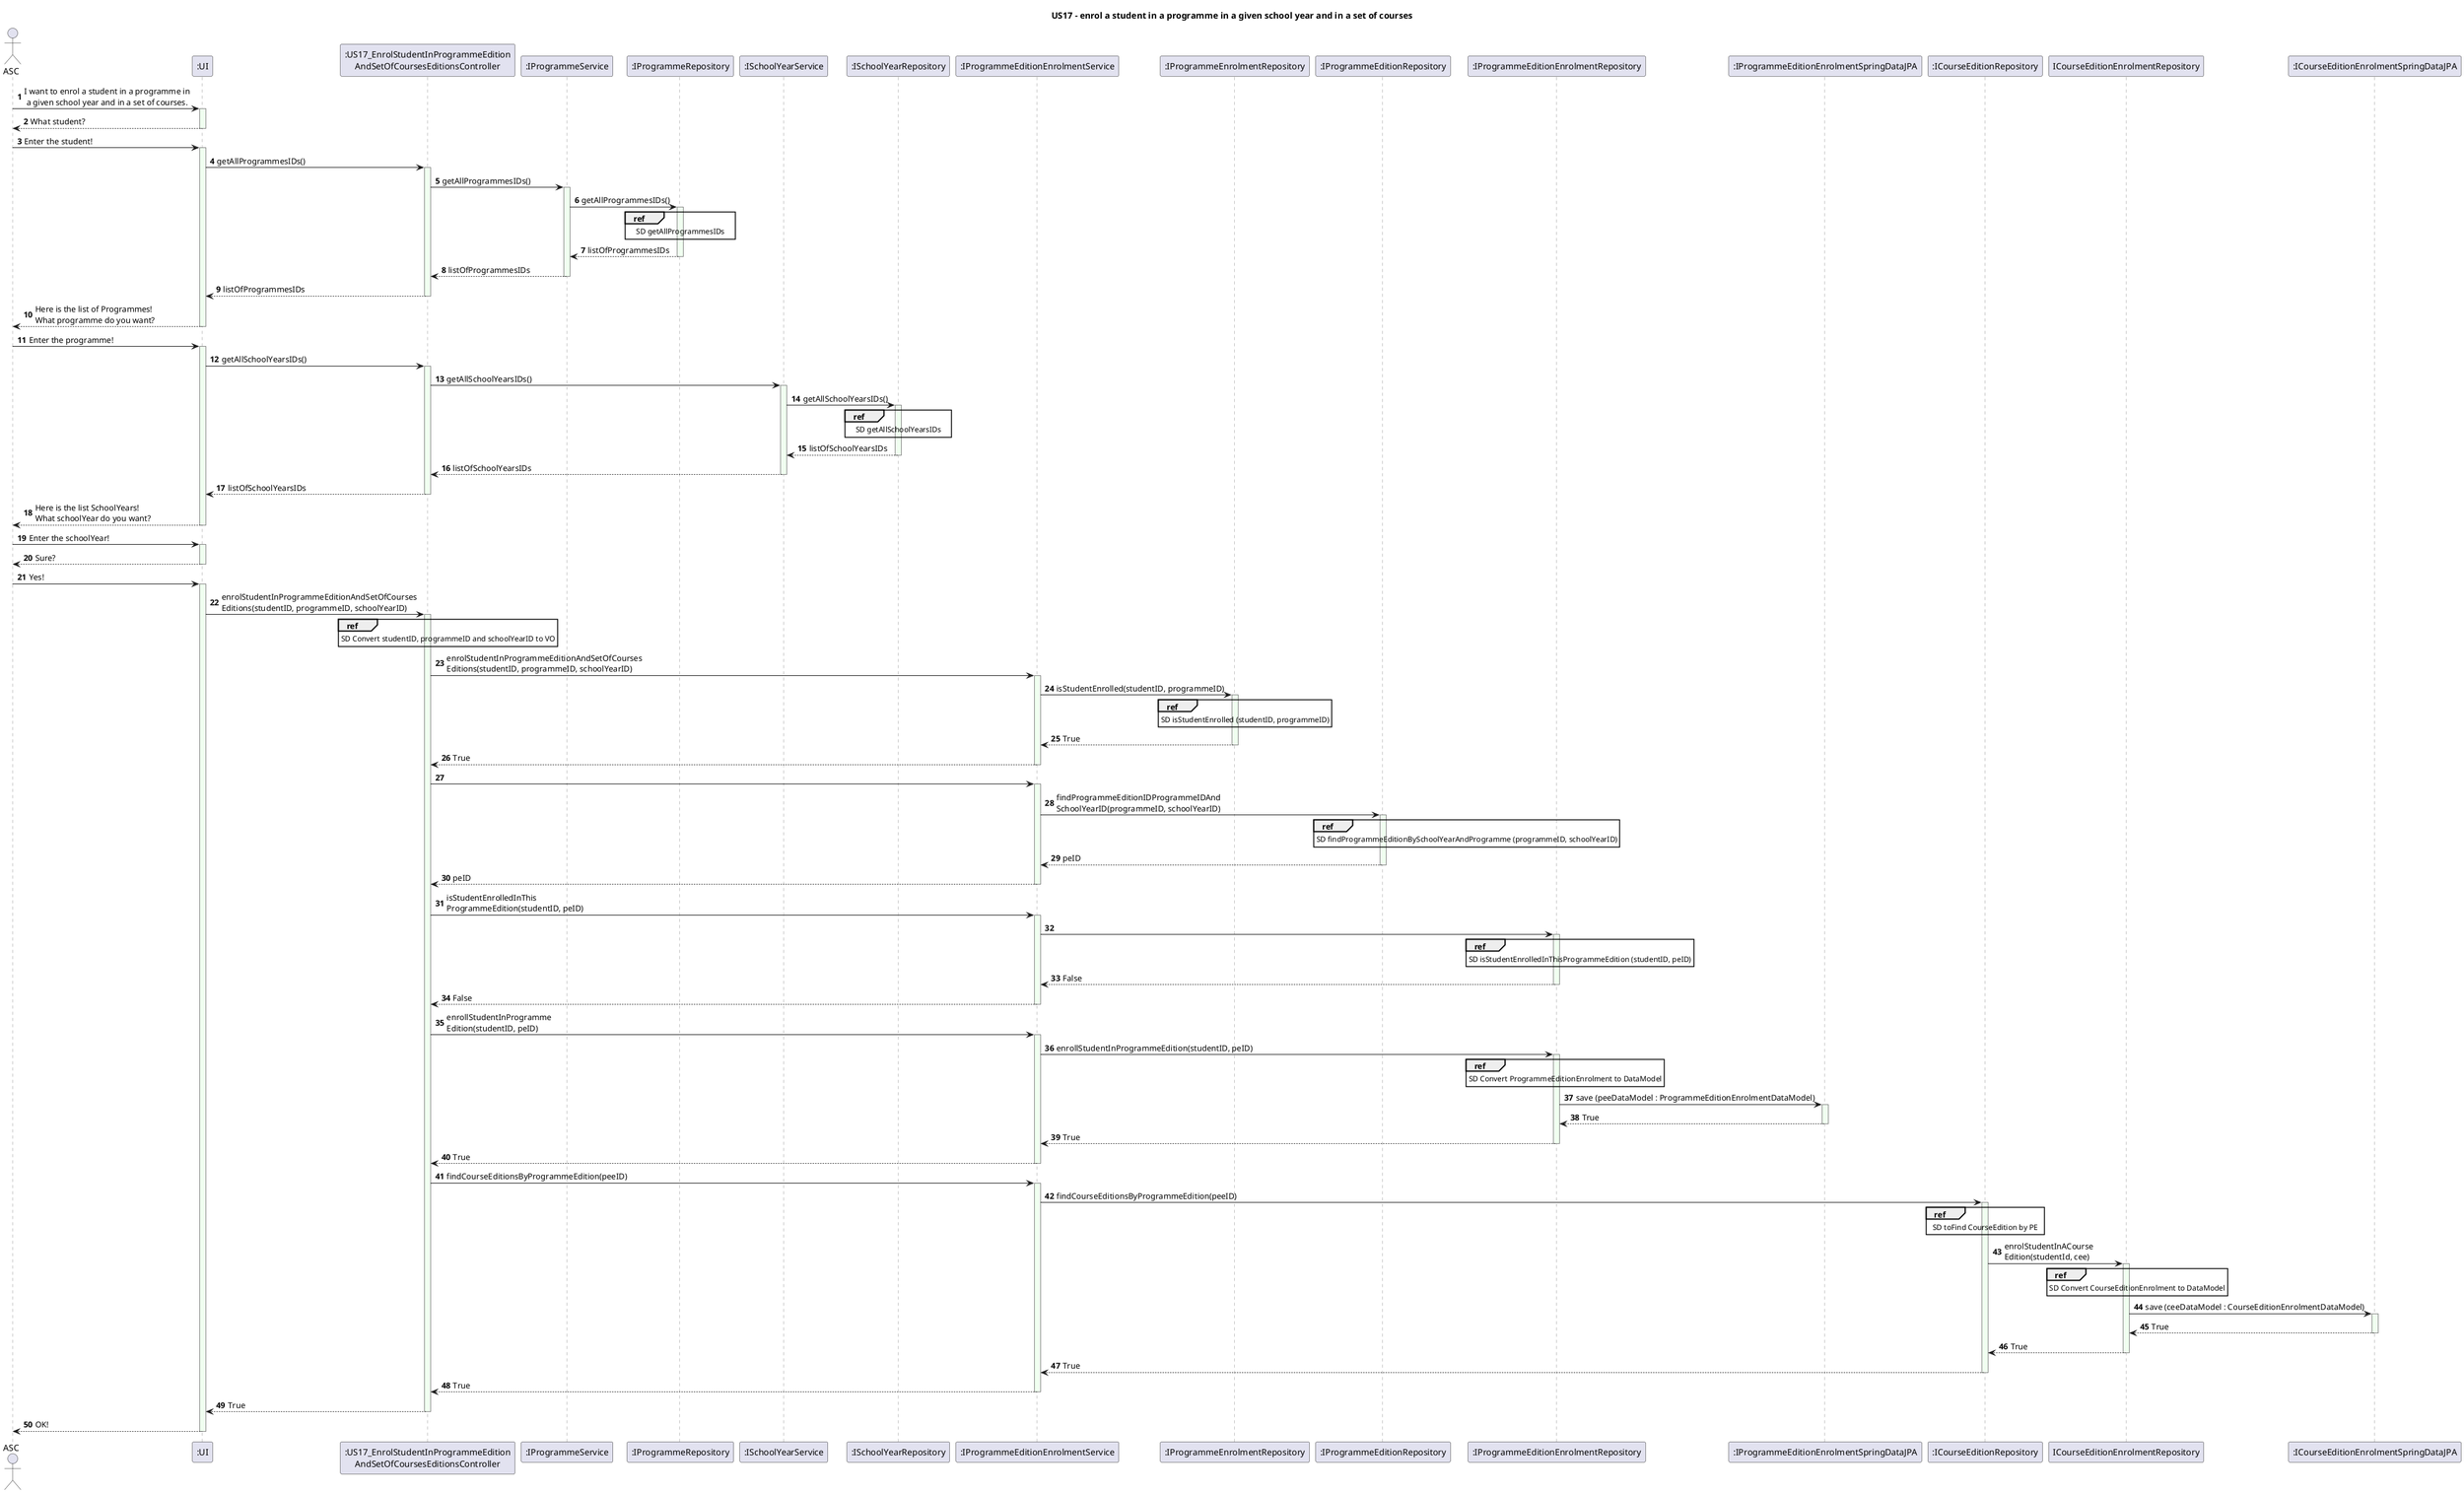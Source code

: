 @startuml
autonumber
skinparam sequence {
LifeLineBorderColor Grey
LifeLineBackgroundColor HoneyDew
}
title US17 - enrol a student in a programme in a given school year and in a set of courses
actor ASC
participant ":UI" as UI
ASC -> UI : I want to enrol a student in a programme in \n a given school year and in a set of courses.
activate UI
UI --> ASC : What student?
deactivate UI
ASC -> UI : Enter the student!

'' Get Programmes

activate UI
participant ":US17_EnrolStudentInProgrammeEdition\nAndSetOfCoursesEditionsController" as Controller
UI -> Controller : getAllProgrammesIDs()
activate Controller
participant ":IProgrammeService" as IProgrammeService
Controller -> IProgrammeService : getAllProgrammesIDs()
participant ":IProgrammeRepository" as IProgrammeRepository
activate IProgrammeService
IProgrammeService -> IProgrammeRepository : getAllProgrammesIDs()
activate IProgrammeRepository
ref over IProgrammeRepository
    SD getAllProgrammesIDs
end ref
IProgrammeRepository --> IProgrammeService : listOfProgrammesIDs
deactivate IProgrammeRepository
IProgrammeService --> Controller : listOfProgrammesIDs
deactivate IProgrammeService
Controller --> UI : listOfProgrammesIDs
deactivate Controller
UI --> ASC : Here is the list of Programmes!\nWhat programme do you want?
deactivate UI
ASC -> UI : Enter the programme!

'' Get SchoolYears

activate UI
UI -> Controller : getAllSchoolYearsIDs()
activate Controller
participant ":ISchoolYearService" as ISchoolYearService
Controller -> ISchoolYearService : getAllSchoolYearsIDs()
participant ":ISchoolYearRepository" as ISchoolYearRepository
activate ISchoolYearService
ISchoolYearService -> ISchoolYearRepository : getAllSchoolYearsIDs()
activate ISchoolYearRepository
ref over ISchoolYearRepository
    SD getAllSchoolYearsIDs
end ref
ISchoolYearRepository --> ISchoolYearService: listOfSchoolYearsIDs
deactivate ISchoolYearRepository
ISchoolYearService --> Controller : listOfSchoolYearsIDs
deactivate ISchoolYearService
Controller --> UI : listOfSchoolYearsIDs
deactivate Controller
UI --> ASC : Here is the list SchoolYears!\nWhat schoolYear do you want?
deactivate UI
ASC -> UI : Enter the schoolYear!
activate UI
UI --> ASC : Sure?
deactivate UI
ASC -> UI : Yes!

activate UI
UI -> Controller : enrolStudentInProgrammeEditionAndSetOfCourses\nEditions(studentID, programmeID, schoolYearID)
ref over Controller
    SD Convert studentID, programmeID and schoolYearID to VO
end ref
activate Controller
participant ":IProgrammeEditionEnrolmentService" as IProgrammeEditionEnrolmentService
Controller -> IProgrammeEditionEnrolmentService : enrolStudentInProgrammeEditionAndSetOfCourses\nEditions(studentID, programmeID, schoolYearID)
activate IProgrammeEditionEnrolmentService
'' Is Student Enrolled
participant ":IProgrammeEnrolmentRepository" as IProgrammeEnrolmentRepository
IProgrammeEditionEnrolmentService -> IProgrammeEnrolmentRepository : isStudentEnrolled(studentID, programmeID)
activate IProgrammeEnrolmentRepository
ref over IProgrammeEnrolmentRepository
    SD isStudentEnrolled (studentID, programmeID)
end ref
IProgrammeEnrolmentRepository --> IProgrammeEditionEnrolmentService : True
deactivate IProgrammeEnrolmentRepository
IProgrammeEditionEnrolmentService --> Controller : True
deactivate IProgrammeEditionEnrolmentService

'' Find Programme Edition by SchoolYear and Programme
participant ":IProgrammeEditionRepository" as IProgrammeEditionRepository
Controller -> IProgrammeEditionEnrolmentService
activate IProgrammeEditionEnrolmentService
IProgrammeEditionEnrolmentService -> IProgrammeEditionRepository : findProgrammeEditionIDProgrammeIDAnd\nSchoolYearID(programmeID, schoolYearID)
activate IProgrammeEditionRepository
ref over IProgrammeEditionRepository
    SD findProgrammeEditionBySchoolYearAndProgramme (programmeID, schoolYearID)
end ref
IProgrammeEditionRepository --> IProgrammeEditionEnrolmentService :  peID
deactivate IProgrammeEditionRepository
IProgrammeEditionEnrolmentService --> Controller : peID
deactivate IProgrammeEditionEnrolmentService

'' Is Student Enrolled in This Programme Edition

participant ":IProgrammeEditionEnrolmentRepository" as IProgrammeEditionEnrolmentRepository
Controller -> IProgrammeEditionEnrolmentService : isStudentEnrolledInThis\nProgrammeEdition(studentID, peID)
activate IProgrammeEditionEnrolmentService
IProgrammeEditionEnrolmentService ->  IProgrammeEditionEnrolmentRepository
activate IProgrammeEditionEnrolmentRepository
ref over IProgrammeEditionEnrolmentRepository
    SD isStudentEnrolledInThisProgrammeEdition (studentID, peID)
end ref
IProgrammeEditionEnrolmentRepository --> IProgrammeEditionEnrolmentService : False
deactivate IProgrammeEditionEnrolmentRepository
IProgrammeEditionEnrolmentService --> Controller : False
deactivate IProgrammeEditionEnrolmentService

'' Enroll Student in Programme Edition
Controller -> IProgrammeEditionEnrolmentService : enrollStudentInProgramme\nEdition(studentID, peID)
activate IProgrammeEditionEnrolmentService
IProgrammeEditionEnrolmentService -> IProgrammeEditionEnrolmentRepository : enrollStudentInProgrammeEdition(studentID, peID)
activate IProgrammeEditionEnrolmentRepository
ref over IProgrammeEditionEnrolmentRepository
    SD Convert ProgrammeEditionEnrolment to DataModel
end ref

participant ":IProgrammeEditionEnrolmentSpringDataJPA" as peeJPAInterface

' database save

IProgrammeEditionEnrolmentRepository -> peeJPAInterface: save (peeDataModel : ProgrammeEditionEnrolmentDataModel)
activate peeJPAInterface

' persistence ok

peeJPAInterface --> IProgrammeEditionEnrolmentRepository: True
deactivate peeJPAInterface

IProgrammeEditionEnrolmentRepository --> IProgrammeEditionEnrolmentService: True
deactivate IProgrammeEditionEnrolmentRepository

IProgrammeEditionEnrolmentService --> Controller: True
deactivate IProgrammeEditionEnrolmentService


'' Find Course Edition by Programme Edition

participant ":ICourseEditionRepository" as ICourseEditionRepository
Controller -> IProgrammeEditionEnrolmentService : findCourseEditionsByProgrammeEdition(peeID)
activate IProgrammeEditionEnrolmentService
IProgrammeEditionEnrolmentService -> ICourseEditionRepository : findCourseEditionsByProgrammeEdition(peeID)
activate ICourseEditionRepository
ref over ICourseEditionRepository
    SD toFind CourseEdition by PE
end ref
ICourseEditionRepository -> ICourseEditionEnrolmentRepository: enrolStudentInACourse\nEdition(studentId, cee)
activate ICourseEditionEnrolmentRepository

ref over ICourseEditionEnrolmentRepository
    SD Convert CourseEditionEnrolment to DataModel
end ref

participant ":ICourseEditionEnrolmentSpringDataJPA" as ICourseEditionEnrolmentSpringDataJPA

' database save

ICourseEditionEnrolmentRepository -> ICourseEditionEnrolmentSpringDataJPA: save (ceeDataModel : CourseEditionEnrolmentDataModel)
activate ICourseEditionEnrolmentSpringDataJPA

' persistence ok

ICourseEditionEnrolmentSpringDataJPA --> ICourseEditionEnrolmentRepository: True
deactivate ICourseEditionEnrolmentSpringDataJPA
ICourseEditionEnrolmentRepository --> ICourseEditionRepository: True
deactivate ICourseEditionEnrolmentRepository
ICourseEditionRepository --> IProgrammeEditionEnrolmentService: True
deactivate ICourseEditionRepository
IProgrammeEditionEnrolmentService --> Controller: True
deactivate IProgrammeEditionEnrolmentService
Controller --> UI : True
deactivate Controller
UI --> ASC: OK!
deactivate UI

@enduml